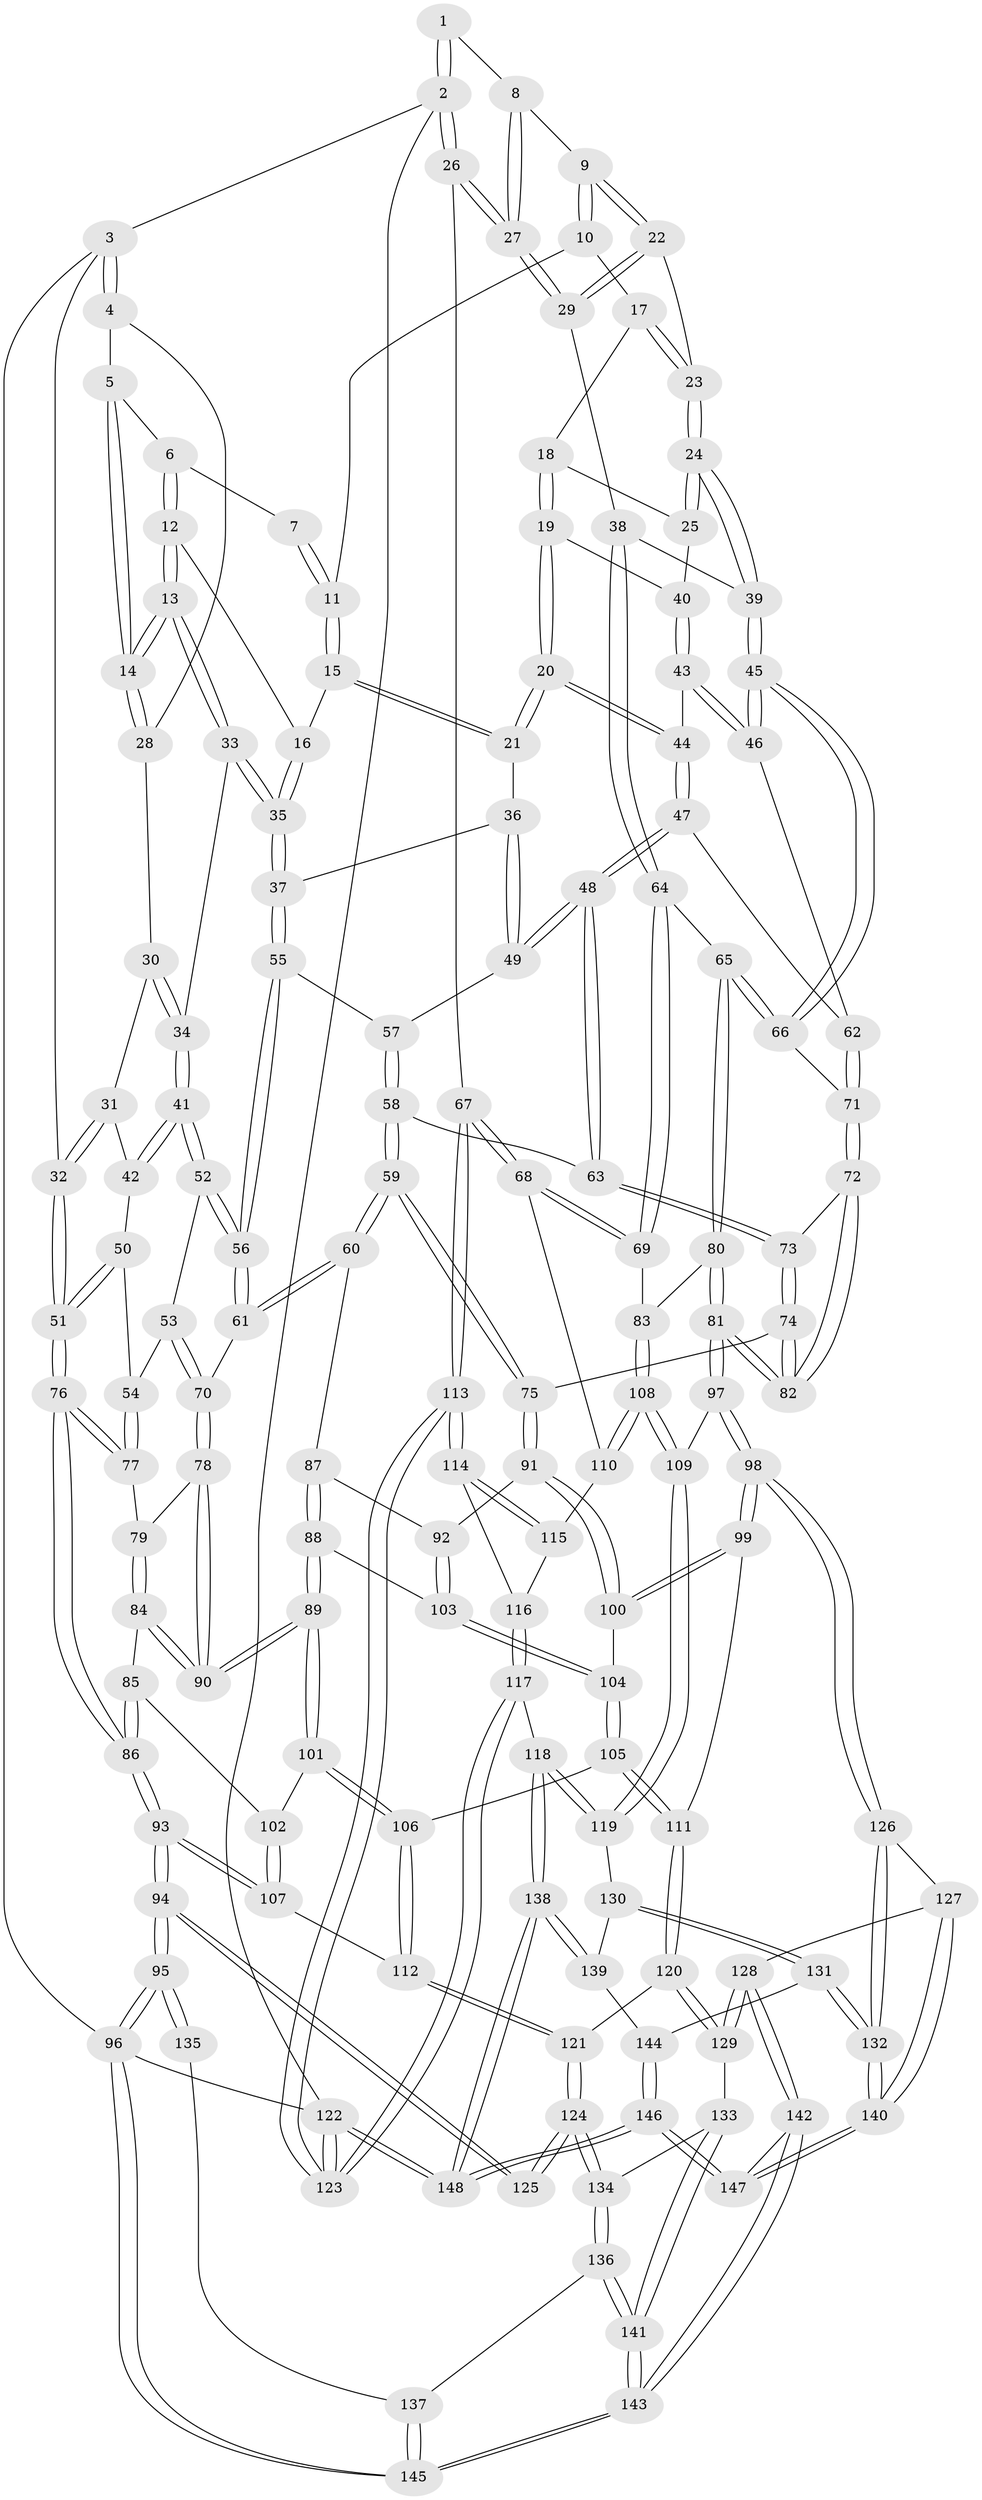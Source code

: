 // coarse degree distribution, {2: 0.033707865168539325, 4: 0.47191011235955055, 3: 0.48314606741573035, 5: 0.011235955056179775}
// Generated by graph-tools (version 1.1) at 2025/38/03/04/25 23:38:36]
// undirected, 148 vertices, 367 edges
graph export_dot {
  node [color=gray90,style=filled];
  1 [pos="+1+0"];
  2 [pos="+1+0"];
  3 [pos="+0+0"];
  4 [pos="+0.12696629248233912+0"];
  5 [pos="+0.3765299151572348+0"];
  6 [pos="+0.41898598976878804+0"];
  7 [pos="+0.730867457805094+0"];
  8 [pos="+0.9263283390841239+0.05591775097343791"];
  9 [pos="+0.8733633838356459+0.06497819895360323"];
  10 [pos="+0.744340114318838+0"];
  11 [pos="+0.7340826965428525+0"];
  12 [pos="+0.4878148317364611+0.03935060509128776"];
  13 [pos="+0.37001507745458184+0.15840441749698303"];
  14 [pos="+0.3561133539783444+0.13609450235030865"];
  15 [pos="+0.5588962265469603+0.11609710564038749"];
  16 [pos="+0.5487061542891374+0.11022179843969661"];
  17 [pos="+0.743523182133077+0"];
  18 [pos="+0.7370846697961911+0"];
  19 [pos="+0.6505342671201706+0.15478322373917305"];
  20 [pos="+0.5977199035497658+0.1605888223780474"];
  21 [pos="+0.5917393679918863+0.15764408408824862"];
  22 [pos="+0.8728640403845416+0.06650439302881049"];
  23 [pos="+0.7988110660363086+0.15534946653079867"];
  24 [pos="+0.796219373958482+0.1721801352539277"];
  25 [pos="+0.7303523293050814+0.16801803798901632"];
  26 [pos="+1+0.19975661406619505"];
  27 [pos="+1+0.19767898723238914"];
  28 [pos="+0.25642507128407654+0.08046745817299199"];
  29 [pos="+0.9272742129030213+0.23725815880087123"];
  30 [pos="+0.2423142522710163+0.11931143734793735"];
  31 [pos="+0.19464123689265828+0.17880087840700973"];
  32 [pos="+0+0"];
  33 [pos="+0.37257566316209395+0.19442251298928784"];
  34 [pos="+0.3166445140927344+0.2097865543762989"];
  35 [pos="+0.3904165382375207+0.21018141620665035"];
  36 [pos="+0.52381133181698+0.21598726843619917"];
  37 [pos="+0.3960219169189152+0.2197747277319458"];
  38 [pos="+0.90142413112265+0.24828974579591817"];
  39 [pos="+0.852428500208993+0.23674350761808594"];
  40 [pos="+0.6905639261576646+0.17129451896918535"];
  41 [pos="+0.25303812931131636+0.2422152572393116"];
  42 [pos="+0.2059831955963165+0.21562555918632462"];
  43 [pos="+0.7035843833716406+0.29086688237238606"];
  44 [pos="+0.6069822024118916+0.26617508057576345"];
  45 [pos="+0.7322961555240036+0.32367431144114334"];
  46 [pos="+0.7286548624527772+0.3207156705623881"];
  47 [pos="+0.5779040161546862+0.315951121695476"];
  48 [pos="+0.5455333717793771+0.32718778526919706"];
  49 [pos="+0.5142340347293137+0.30155728276608"];
  50 [pos="+0.16330089551777538+0.24311661534067933"];
  51 [pos="+0+0.21102633328676867"];
  52 [pos="+0.253914671833197+0.27152078715475714"];
  53 [pos="+0.23440125278019103+0.32463695352322625"];
  54 [pos="+0.1476845076095773+0.345007449564029"];
  55 [pos="+0.40050546311548413+0.24124185134612872"];
  56 [pos="+0.3628910376899925+0.341050265498725"];
  57 [pos="+0.4712448383392183+0.2945456022164213"];
  58 [pos="+0.4414795218859726+0.36429513208399567"];
  59 [pos="+0.40945893271358835+0.41038819656591796"];
  60 [pos="+0.39925382618831506+0.40695594879964975"];
  61 [pos="+0.36300083376953435+0.37744726582973087"];
  62 [pos="+0.5980897616701959+0.3310155218968169"];
  63 [pos="+0.544818492631875+0.32943034205444954"];
  64 [pos="+0.891765014651865+0.3796238679999666"];
  65 [pos="+0.7335394527280977+0.37988949548732387"];
  66 [pos="+0.7303831494233819+0.3745005952460951"];
  67 [pos="+1+0.5036782084564545"];
  68 [pos="+1+0.5110733829349535"];
  69 [pos="+0.9158163510090709+0.45595042263542956"];
  70 [pos="+0.27992692519956325+0.39904464645537857"];
  71 [pos="+0.641731315061423+0.39264487404437515"];
  72 [pos="+0.6151142312731627+0.4292392513195998"];
  73 [pos="+0.5416425709868623+0.3453470367444355"];
  74 [pos="+0.4962466288672928+0.44513953851008026"];
  75 [pos="+0.4540277983996024+0.4454049044637959"];
  76 [pos="+0+0.24624773447824425"];
  77 [pos="+0.13957976395644292+0.3517863176614989"];
  78 [pos="+0.27431690832465994+0.40752634071795213"];
  79 [pos="+0.15105787797340398+0.4057872504117156"];
  80 [pos="+0.7418818074719419+0.4280810718516444"];
  81 [pos="+0.6017530862324088+0.5372436488730711"];
  82 [pos="+0.586488391192835+0.5074347128151306"];
  83 [pos="+0.8096764974497009+0.5040011633017218"];
  84 [pos="+0.13689958248681763+0.46137629062617025"];
  85 [pos="+0.12078447493079046+0.4740842523083981"];
  86 [pos="+0+0.47860065743519875"];
  87 [pos="+0.35963693246448825+0.46262267257707357"];
  88 [pos="+0.2800302296850218+0.5054198340385379"];
  89 [pos="+0.26052147245417123+0.5040483284090701"];
  90 [pos="+0.2583532990192447+0.4993878708900903"];
  91 [pos="+0.4524377994998057+0.449602099229513"];
  92 [pos="+0.36441144487241184+0.5212890550638315"];
  93 [pos="+0+0.621733424992436"];
  94 [pos="+0+0.7445405293681632"];
  95 [pos="+0+0.8588775568590087"];
  96 [pos="+0+1"];
  97 [pos="+0.6185399472902681+0.6598267597513048"];
  98 [pos="+0.5583519552731576+0.6952533456725409"];
  99 [pos="+0.5086352426462156+0.6894214578271793"];
  100 [pos="+0.43981106221872035+0.5179283660862392"];
  101 [pos="+0.24236345241349763+0.5713402622349594"];
  102 [pos="+0.13699611475619464+0.543956459872917"];
  103 [pos="+0.3573834444340662+0.5373139907324637"];
  104 [pos="+0.36901441790295325+0.556753024475754"];
  105 [pos="+0.3737723171815521+0.6502844816110981"];
  106 [pos="+0.2501312766287035+0.6261637879520024"];
  107 [pos="+0.08982132502671213+0.6394869028016604"];
  108 [pos="+0.748749881572369+0.6663028508681922"];
  109 [pos="+0.7366670419282353+0.6774564629664122"];
  110 [pos="+0.9172750607186695+0.633384699306558"];
  111 [pos="+0.430362863504439+0.696872502825719"];
  112 [pos="+0.18049004321090467+0.6931262816001608"];
  113 [pos="+1+0.7730150169061127"];
  114 [pos="+1+0.7621519129093642"];
  115 [pos="+0.9198063874582607+0.6376681266802079"];
  116 [pos="+0.9403996358675484+0.7854023704512684"];
  117 [pos="+0.8450610277948972+0.8316840221047187"];
  118 [pos="+0.8403466077256435+0.8318084450373431"];
  119 [pos="+0.7891201403023825+0.7777686647215558"];
  120 [pos="+0.3746839651586922+0.7662422820906448"];
  121 [pos="+0.1884961943046686+0.7765025166793739"];
  122 [pos="+1+1"];
  123 [pos="+1+1"];
  124 [pos="+0.1772117368009596+0.8023246019405831"];
  125 [pos="+0.12798654320247085+0.7982763199629983"];
  126 [pos="+0.5559519342894663+0.801595969873097"];
  127 [pos="+0.44431718230217004+0.8875672503971676"];
  128 [pos="+0.397275550218567+0.9001264085766214"];
  129 [pos="+0.3685627272068177+0.8756714349289719"];
  130 [pos="+0.7814249900569955+0.7850107744488548"];
  131 [pos="+0.6124053914191374+0.8924285637206893"];
  132 [pos="+0.5841074052756443+0.8863021822604764"];
  133 [pos="+0.33796392376370527+0.8867351870316125"];
  134 [pos="+0.18108442313740616+0.8374140843068831"];
  135 [pos="+0.03714343663498395+0.8720783179211296"];
  136 [pos="+0.17354791944570988+0.8648891470752545"];
  137 [pos="+0.131844613932204+0.8889818622335827"];
  138 [pos="+0.8061369521699656+0.9724019167557215"];
  139 [pos="+0.67148991959324+0.9140674038000484"];
  140 [pos="+0.5512834707036371+0.9655998267323278"];
  141 [pos="+0.23797390256907605+1"];
  142 [pos="+0.45608937069891764+1"];
  143 [pos="+0.24287878194085802+1"];
  144 [pos="+0.664008389072341+0.9149669271433312"];
  145 [pos="+0+1"];
  146 [pos="+0.6720264892693111+1"];
  147 [pos="+0.5155789248784044+1"];
  148 [pos="+0.8212163265233619+1"];
  1 -- 2;
  1 -- 2;
  1 -- 8;
  2 -- 3;
  2 -- 26;
  2 -- 26;
  2 -- 122;
  3 -- 4;
  3 -- 4;
  3 -- 32;
  3 -- 96;
  4 -- 5;
  4 -- 28;
  5 -- 6;
  5 -- 14;
  5 -- 14;
  6 -- 7;
  6 -- 12;
  6 -- 12;
  7 -- 11;
  7 -- 11;
  8 -- 9;
  8 -- 27;
  8 -- 27;
  9 -- 10;
  9 -- 10;
  9 -- 22;
  9 -- 22;
  10 -- 11;
  10 -- 17;
  11 -- 15;
  11 -- 15;
  12 -- 13;
  12 -- 13;
  12 -- 16;
  13 -- 14;
  13 -- 14;
  13 -- 33;
  13 -- 33;
  14 -- 28;
  14 -- 28;
  15 -- 16;
  15 -- 21;
  15 -- 21;
  16 -- 35;
  16 -- 35;
  17 -- 18;
  17 -- 23;
  17 -- 23;
  18 -- 19;
  18 -- 19;
  18 -- 25;
  19 -- 20;
  19 -- 20;
  19 -- 40;
  20 -- 21;
  20 -- 21;
  20 -- 44;
  20 -- 44;
  21 -- 36;
  22 -- 23;
  22 -- 29;
  22 -- 29;
  23 -- 24;
  23 -- 24;
  24 -- 25;
  24 -- 25;
  24 -- 39;
  24 -- 39;
  25 -- 40;
  26 -- 27;
  26 -- 27;
  26 -- 67;
  27 -- 29;
  27 -- 29;
  28 -- 30;
  29 -- 38;
  30 -- 31;
  30 -- 34;
  30 -- 34;
  31 -- 32;
  31 -- 32;
  31 -- 42;
  32 -- 51;
  32 -- 51;
  33 -- 34;
  33 -- 35;
  33 -- 35;
  34 -- 41;
  34 -- 41;
  35 -- 37;
  35 -- 37;
  36 -- 37;
  36 -- 49;
  36 -- 49;
  37 -- 55;
  37 -- 55;
  38 -- 39;
  38 -- 64;
  38 -- 64;
  39 -- 45;
  39 -- 45;
  40 -- 43;
  40 -- 43;
  41 -- 42;
  41 -- 42;
  41 -- 52;
  41 -- 52;
  42 -- 50;
  43 -- 44;
  43 -- 46;
  43 -- 46;
  44 -- 47;
  44 -- 47;
  45 -- 46;
  45 -- 46;
  45 -- 66;
  45 -- 66;
  46 -- 62;
  47 -- 48;
  47 -- 48;
  47 -- 62;
  48 -- 49;
  48 -- 49;
  48 -- 63;
  48 -- 63;
  49 -- 57;
  50 -- 51;
  50 -- 51;
  50 -- 54;
  51 -- 76;
  51 -- 76;
  52 -- 53;
  52 -- 56;
  52 -- 56;
  53 -- 54;
  53 -- 70;
  53 -- 70;
  54 -- 77;
  54 -- 77;
  55 -- 56;
  55 -- 56;
  55 -- 57;
  56 -- 61;
  56 -- 61;
  57 -- 58;
  57 -- 58;
  58 -- 59;
  58 -- 59;
  58 -- 63;
  59 -- 60;
  59 -- 60;
  59 -- 75;
  59 -- 75;
  60 -- 61;
  60 -- 61;
  60 -- 87;
  61 -- 70;
  62 -- 71;
  62 -- 71;
  63 -- 73;
  63 -- 73;
  64 -- 65;
  64 -- 69;
  64 -- 69;
  65 -- 66;
  65 -- 66;
  65 -- 80;
  65 -- 80;
  66 -- 71;
  67 -- 68;
  67 -- 68;
  67 -- 113;
  67 -- 113;
  68 -- 69;
  68 -- 69;
  68 -- 110;
  69 -- 83;
  70 -- 78;
  70 -- 78;
  71 -- 72;
  71 -- 72;
  72 -- 73;
  72 -- 82;
  72 -- 82;
  73 -- 74;
  73 -- 74;
  74 -- 75;
  74 -- 82;
  74 -- 82;
  75 -- 91;
  75 -- 91;
  76 -- 77;
  76 -- 77;
  76 -- 86;
  76 -- 86;
  77 -- 79;
  78 -- 79;
  78 -- 90;
  78 -- 90;
  79 -- 84;
  79 -- 84;
  80 -- 81;
  80 -- 81;
  80 -- 83;
  81 -- 82;
  81 -- 82;
  81 -- 97;
  81 -- 97;
  83 -- 108;
  83 -- 108;
  84 -- 85;
  84 -- 90;
  84 -- 90;
  85 -- 86;
  85 -- 86;
  85 -- 102;
  86 -- 93;
  86 -- 93;
  87 -- 88;
  87 -- 88;
  87 -- 92;
  88 -- 89;
  88 -- 89;
  88 -- 103;
  89 -- 90;
  89 -- 90;
  89 -- 101;
  89 -- 101;
  91 -- 92;
  91 -- 100;
  91 -- 100;
  92 -- 103;
  92 -- 103;
  93 -- 94;
  93 -- 94;
  93 -- 107;
  93 -- 107;
  94 -- 95;
  94 -- 95;
  94 -- 125;
  94 -- 125;
  95 -- 96;
  95 -- 96;
  95 -- 135;
  95 -- 135;
  96 -- 145;
  96 -- 145;
  96 -- 122;
  97 -- 98;
  97 -- 98;
  97 -- 109;
  98 -- 99;
  98 -- 99;
  98 -- 126;
  98 -- 126;
  99 -- 100;
  99 -- 100;
  99 -- 111;
  100 -- 104;
  101 -- 102;
  101 -- 106;
  101 -- 106;
  102 -- 107;
  102 -- 107;
  103 -- 104;
  103 -- 104;
  104 -- 105;
  104 -- 105;
  105 -- 106;
  105 -- 111;
  105 -- 111;
  106 -- 112;
  106 -- 112;
  107 -- 112;
  108 -- 109;
  108 -- 109;
  108 -- 110;
  108 -- 110;
  109 -- 119;
  109 -- 119;
  110 -- 115;
  111 -- 120;
  111 -- 120;
  112 -- 121;
  112 -- 121;
  113 -- 114;
  113 -- 114;
  113 -- 123;
  113 -- 123;
  114 -- 115;
  114 -- 115;
  114 -- 116;
  115 -- 116;
  116 -- 117;
  116 -- 117;
  117 -- 118;
  117 -- 123;
  117 -- 123;
  118 -- 119;
  118 -- 119;
  118 -- 138;
  118 -- 138;
  119 -- 130;
  120 -- 121;
  120 -- 129;
  120 -- 129;
  121 -- 124;
  121 -- 124;
  122 -- 123;
  122 -- 123;
  122 -- 148;
  122 -- 148;
  124 -- 125;
  124 -- 125;
  124 -- 134;
  124 -- 134;
  126 -- 127;
  126 -- 132;
  126 -- 132;
  127 -- 128;
  127 -- 140;
  127 -- 140;
  128 -- 129;
  128 -- 129;
  128 -- 142;
  128 -- 142;
  129 -- 133;
  130 -- 131;
  130 -- 131;
  130 -- 139;
  131 -- 132;
  131 -- 132;
  131 -- 144;
  132 -- 140;
  132 -- 140;
  133 -- 134;
  133 -- 141;
  133 -- 141;
  134 -- 136;
  134 -- 136;
  135 -- 137;
  136 -- 137;
  136 -- 141;
  136 -- 141;
  137 -- 145;
  137 -- 145;
  138 -- 139;
  138 -- 139;
  138 -- 148;
  138 -- 148;
  139 -- 144;
  140 -- 147;
  140 -- 147;
  141 -- 143;
  141 -- 143;
  142 -- 143;
  142 -- 143;
  142 -- 147;
  143 -- 145;
  143 -- 145;
  144 -- 146;
  144 -- 146;
  146 -- 147;
  146 -- 147;
  146 -- 148;
  146 -- 148;
}

